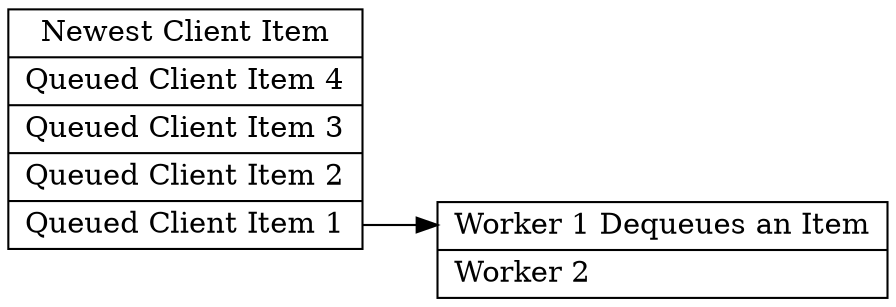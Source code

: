 digraph G {
   rankdir=LR
   node [shape=record];
   rankdir=LR
   q1 [label="<m> Newest Client Item|Queued Client Item 4 |Queued Client Item 3|Queued Client Item 2|<n>Queued Client Item 1",shape=record];
   w1 [label="<n>Worker 1 Dequeues an Item|Worker 2\l"];
   q1:n -> w1:n;
}
